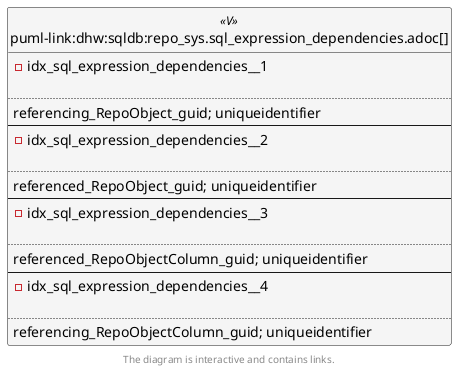 @startuml
left to right direction
'top to bottom direction
hide circle
'avoide "." issues:
set namespaceSeparator none


skinparam class {
  BackgroundColor White
  BackgroundColor<<FN>> Yellow
  BackgroundColor<<FS>> Yellow
  BackgroundColor<<FT>> LightGray
  BackgroundColor<<IF>> Yellow
  BackgroundColor<<IS>> Yellow
  BackgroundColor<<P>> Aqua
  BackgroundColor<<PC>> Aqua
  BackgroundColor<<SN>> Yellow
  BackgroundColor<<SO>> SlateBlue
  BackgroundColor<<TF>> LightGray
  BackgroundColor<<TR>> Tomato
  BackgroundColor<<U>> White
  BackgroundColor<<V>> WhiteSmoke
  BackgroundColor<<X>> Aqua
  BackgroundColor<<external>> AliceBlue
}


entity "puml-link:dhw:sqldb:repo_sys.sql_expression_dependencies.adoc[]" as repo_sys.sql_expression_dependencies << V >> {
- idx_sql_expression_dependencies__1

..
referencing_RepoObject_guid; uniqueidentifier
--
- idx_sql_expression_dependencies__2

..
referenced_RepoObject_guid; uniqueidentifier
--
- idx_sql_expression_dependencies__3

..
referenced_RepoObjectColumn_guid; uniqueidentifier
--
- idx_sql_expression_dependencies__4

..
referencing_RepoObjectColumn_guid; uniqueidentifier
}

footer The diagram is interactive and contains links.
@enduml

